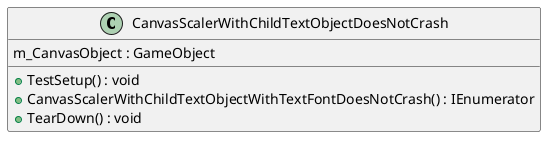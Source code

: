 @startuml
class CanvasScalerWithChildTextObjectDoesNotCrash {
    m_CanvasObject : GameObject
    + TestSetup() : void
    + CanvasScalerWithChildTextObjectWithTextFontDoesNotCrash() : IEnumerator
    + TearDown() : void
}
@enduml
